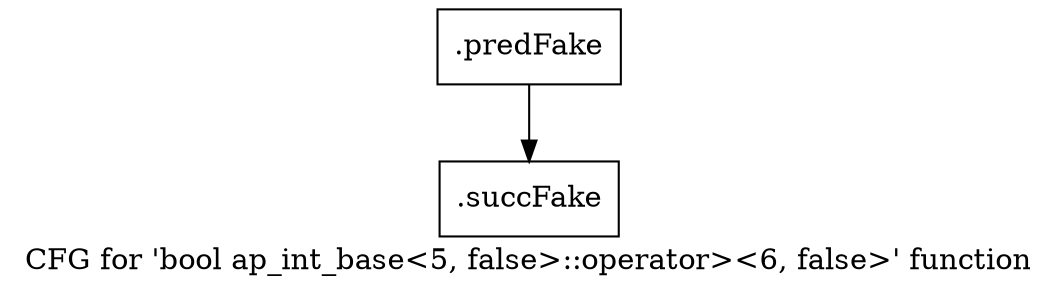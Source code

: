digraph "CFG for 'bool ap_int_base\<5, false\>::operator\>\<6, false\>' function" {
	label="CFG for 'bool ap_int_base\<5, false\>::operator\>\<6, false\>' function";

	Node0x5ea0c80 [shape=record,filename="",linenumber="",label="{.predFake}"];
	Node0x5ea0c80 -> Node0x6107680[ callList="" memoryops="" filename="/mnt/xilinx/Vitis_HLS/2021.2/include/ap_int_base.h" execusionnum="0"];
	Node0x6107680 [shape=record,filename="/mnt/xilinx/Vitis_HLS/2021.2/include/ap_int_base.h",linenumber="1080",label="{.succFake}"];
}
